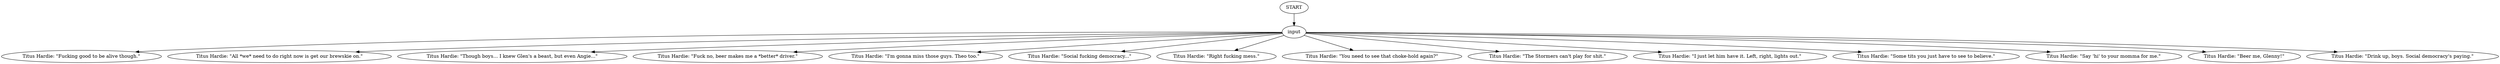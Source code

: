 # WHIRLING F1 / TITUS HARDIE barks
# Titus barks:
# ==================================================
digraph G {
	  0 [label="START"];
	  1 [label="input"];
	  2 [label="Titus Hardie: \"Fucking good to be alive though.\""];
	  3 [label="Titus Hardie: \"All *we* need to do right now is get our brewskie on.\""];
	  4 [label="Titus Hardie: \"Though boys... I knew Glen's a beast, but even Angie...\""];
	  5 [label="Titus Hardie: \"Fuck no, beer makes me a *better* driver.\""];
	  6 [label="Titus Hardie: \"I'm gonna miss those guys. Theo too.\""];
	  8 [label="Titus Hardie: \"Social fucking democracy...\""];
	  9 [label="Titus Hardie: \"Right fucking mess.\""];
	  10 [label="Titus Hardie: \"You need to see that choke-hold again?\""];
	  11 [label="Titus Hardie: \"The Stormers can't play for shit.\""];
	  12 [label="Titus Hardie: \"I just let him have it. Left, right, lights out.\""];
	  13 [label="Titus Hardie: \"Some tits you just have to see to believe.\""];
	  14 [label="Titus Hardie: \"Say 'hi' to your momma for me.\""];
	  15 [label="Titus Hardie: \"Beer me, Glenny!\""];
	  16 [label="Titus Hardie: \"Drink up, boys. Social democracy's paying.\""];
	  0 -> 1
	  1 -> 2
	  1 -> 3
	  1 -> 4
	  1 -> 5
	  1 -> 6
	  1 -> 8
	  1 -> 9
	  1 -> 10
	  1 -> 11
	  1 -> 12
	  1 -> 13
	  1 -> 14
	  1 -> 15
	  1 -> 16
}

